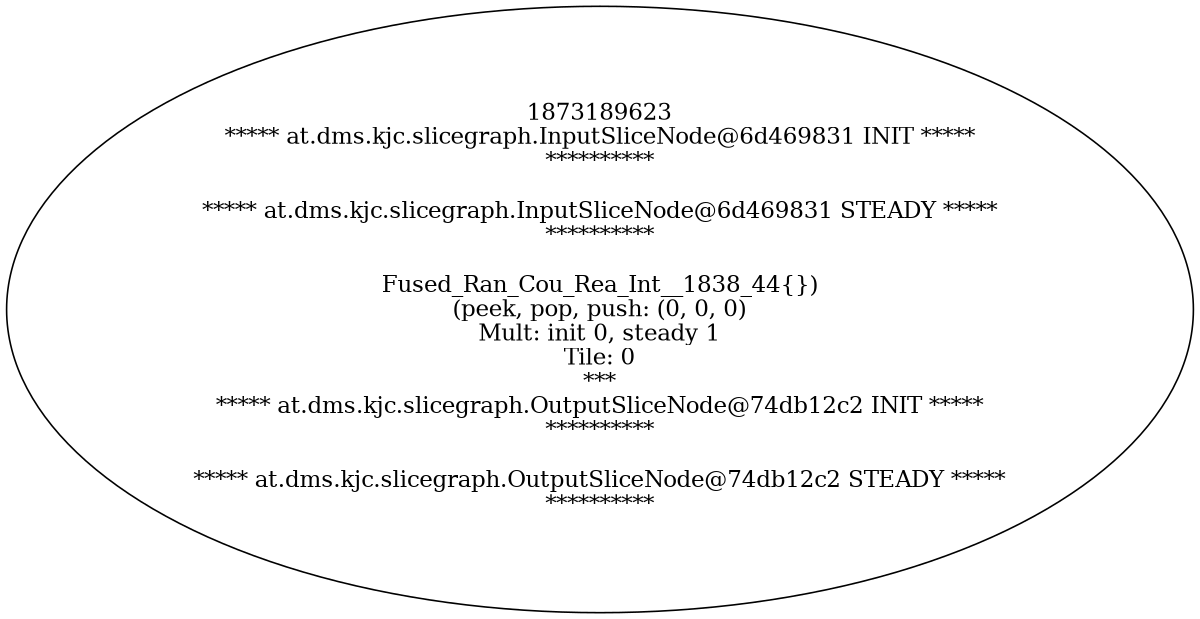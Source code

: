 digraph Flattend {
size = "8, 10.5";
1873189623 [ label="1873189623\n***** at.dms.kjc.slicegraph.InputSliceNode@6d469831 INIT *****\n**********\n\n***** at.dms.kjc.slicegraph.InputSliceNode@6d469831 STEADY *****\n**********\n\nFused_Ran_Cou_Rea_Int__1838_44{})\n(peek, pop, push: (0, 0, 0)\nMult: init 0, steady 1\nTile: 0\n *** \n***** at.dms.kjc.slicegraph.OutputSliceNode@74db12c2 INIT *****\n**********\n\n***** at.dms.kjc.slicegraph.OutputSliceNode@74db12c2 STEADY *****\n**********\n" ];
}
